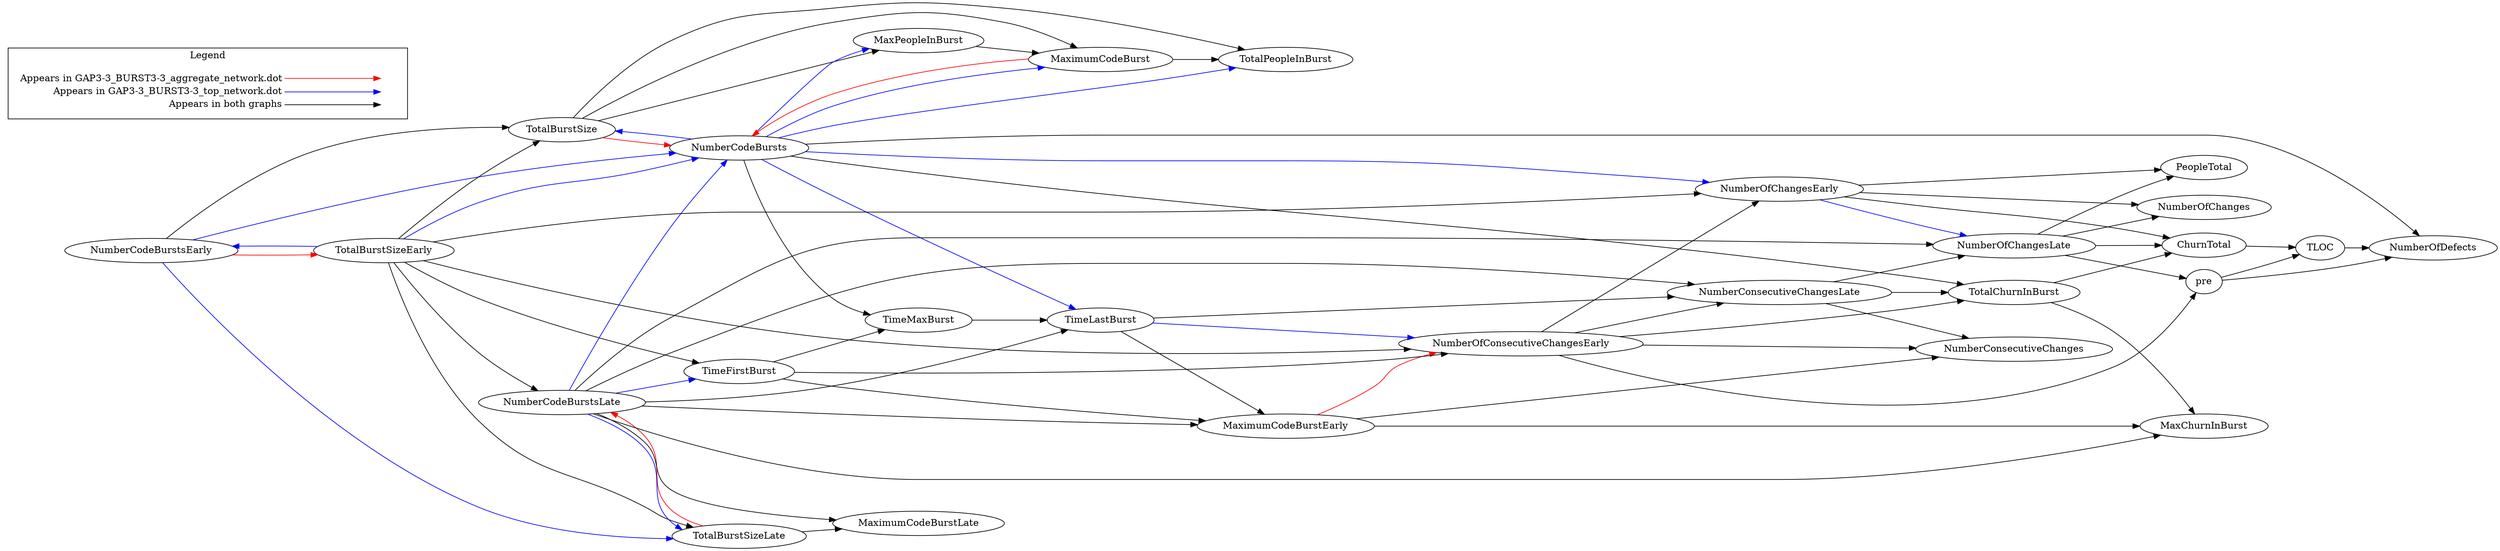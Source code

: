 digraph {
TotalBurstSize -> NumberCodeBursts[color="red"];
MaximumCodeBurstEarly -> NumberOfConsecutiveChangesEarly[color="red"];
MaximumCodeBurst -> NumberCodeBursts[color="red"];
NumberCodeBurstsEarly -> TotalBurstSizeEarly[color="red"];
TotalBurstSizeLate -> NumberCodeBurstsLate[color="red"];
TotalBurstSizeLate -> MaximumCodeBurstLate[color="black"];
NumberCodeBurstsLate -> MaximumCodeBurstLate[color="black"];
NumberCodeBurstsLate -> MaxChurnInBurst[color="black"];
NumberCodeBurstsLate -> NumberConsecutiveChangesLate[color="black"];
NumberOfChangesLate -> PeopleTotal[color="black"];
NumberOfChangesLate -> pre[color="black"];
NumberOfChangesEarly -> PeopleTotal[color="black"];
MaximumCodeBurstEarly -> MaxChurnInBurst[color="black"];
MaximumCodeBurstEarly -> NumberConsecutiveChanges[color="black"];
TimeFirstBurst -> MaximumCodeBurstEarly[color="black"];
TimeFirstBurst -> TimeMaxBurst[color="black"];
TotalChurnInBurst -> MaxChurnInBurst[color="black"];
ChurnTotal -> TLOC[color="black"];
NumberOfConsecutiveChangesEarly -> NumberConsecutiveChanges[color="black"];
NumberConsecutiveChangesLate -> NumberConsecutiveChanges[color="black"];
TimeMaxBurst -> TimeLastBurst[color="black"];
TimeLastBurst -> NumberConsecutiveChangesLate[color="black"];
NumberCodeBursts -> NumberOfDefects[color="black"];
pre -> NumberOfDefects[color="black"];
pre -> TLOC[color="black"];
TLOC -> NumberOfDefects[color="black"];
NumberCodeBurstsLate -> NumberOfChangesLate[color="black"];
NumberOfChangesLate -> NumberOfChanges[color="black"];
NumberOfChangesLate -> ChurnTotal[color="black"];
NumberOfChangesEarly -> NumberOfChanges[color="black"];
NumberOfChangesEarly -> ChurnTotal[color="black"];
TimeFirstBurst -> NumberOfConsecutiveChangesEarly[color="black"];
TotalChurnInBurst -> ChurnTotal[color="black"];
NumberOfConsecutiveChangesEarly -> NumberOfChangesEarly[color="black"];
NumberOfConsecutiveChangesEarly -> pre[color="black"];
TotalBurstSizeEarly -> NumberOfChangesEarly[color="black"];
TotalBurstSizeEarly -> NumberOfConsecutiveChangesEarly[color="black"];
NumberCodeBursts -> TotalChurnInBurst[color="black"];
MaxPeopleInBurst -> MaximumCodeBurst[color="black"];
NumberOfConsecutiveChangesEarly -> TotalChurnInBurst[color="black"];
NumberConsecutiveChangesLate -> TotalChurnInBurst[color="black"];
TotalBurstSizeEarly -> TotalBurstSizeLate[color="black"];
TotalBurstSizeEarly -> TimeFirstBurst[color="black"];
TimeLastBurst -> MaximumCodeBurstEarly[color="black"];
NumberCodeBurstsEarly -> TotalBurstSize[color="black"];
MaximumCodeBurst -> TotalPeopleInBurst[color="black"];
NumberOfConsecutiveChangesEarly -> NumberConsecutiveChangesLate[color="black"];
NumberConsecutiveChangesLate -> NumberOfChangesLate[color="black"];
TotalBurstSizeEarly -> TotalBurstSize[color="black"];
TotalBurstSize -> TotalPeopleInBurst[color="black"];
NumberCodeBurstsLate -> MaximumCodeBurstEarly[color="black"];
NumberCodeBurstsLate -> TimeLastBurst[color="black"];
TotalBurstSizeEarly -> NumberCodeBurstsLate[color="black"];
TotalBurstSize -> MaxPeopleInBurst[color="black"];
TotalBurstSize -> MaximumCodeBurst[color="black"];
NumberCodeBursts -> TimeMaxBurst[color="black"];
NumberCodeBurstsLate -> TotalBurstSizeLate[color="blue"];
NumberCodeBurstsLate -> TimeFirstBurst[color="blue"];
NumberCodeBurstsLate -> NumberCodeBursts[color="blue"];
NumberOfChangesEarly -> NumberOfChangesLate[color="blue"];
NumberCodeBurstsEarly -> TotalBurstSizeLate[color="blue"];
NumberCodeBurstsEarly -> NumberCodeBursts[color="blue"];
TotalBurstSizeEarly -> NumberCodeBurstsEarly[color="blue"];
TotalBurstSizeEarly -> NumberCodeBursts[color="blue"];
TimeLastBurst -> NumberOfConsecutiveChangesEarly[color="blue"];
NumberCodeBursts -> TotalPeopleInBurst[color="blue"];
NumberCodeBursts -> MaxPeopleInBurst[color="blue"];
NumberCodeBursts -> NumberOfChangesEarly[color="blue"];
NumberCodeBursts -> MaximumCodeBurst[color="blue"];
NumberCodeBursts -> TotalBurstSize[color="blue"];
NumberCodeBursts -> TimeLastBurst[color="blue"];

  rankdir=LR
  node [shape=plaintext]
  subgraph cluster_01 { 
    label = "Legend";
    key [label=<<table border="0" cellpadding="2" cellspacing="0" cellborder="0">
      <tr><td align="right" port="i1">Appears in GAP3-3_BURST3-3_aggregate_network.dot</td></tr>
      <tr><td align="right" port="i2">Appears in GAP3-3_BURST3-3_top_network.dot</td></tr>
      <tr><td align="right" port="i3">Appears in both graphs</td></tr>
      </table>>]
    key2 [label=<<table border="0" cellpadding="2" cellspacing="0" cellborder="0">
      <tr><td port="i1">&nbsp;</td></tr>
      <tr><td port="i2">&nbsp;</td></tr>
      <tr><td port="i3">&nbsp;</td></tr>
      </table>>]
    key:i1:e -> key2:i1:w [color=red]
    key:i2:e -> key2:i2:w [color=blue]
    key:i3:e -> key2:i3:w [color=black]
  }
}